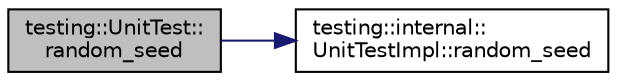 digraph "testing::UnitTest::random_seed"
{
 // LATEX_PDF_SIZE
  bgcolor="transparent";
  edge [fontname="Helvetica",fontsize="10",labelfontname="Helvetica",labelfontsize="10"];
  node [fontname="Helvetica",fontsize="10",shape=record];
  rankdir="LR";
  Node1 [label="testing::UnitTest::\lrandom_seed",height=0.2,width=0.4,color="black", fillcolor="grey75", style="filled", fontcolor="black",tooltip=" "];
  Node1 -> Node2 [color="midnightblue",fontsize="10",style="solid",fontname="Helvetica"];
  Node2 [label="testing::internal::\lUnitTestImpl::random_seed",height=0.2,width=0.4,color="black",URL="$classtesting_1_1internal_1_1UnitTestImpl.html#a625b9fb6d17b008c44fc902255e6343c",tooltip=" "];
}
